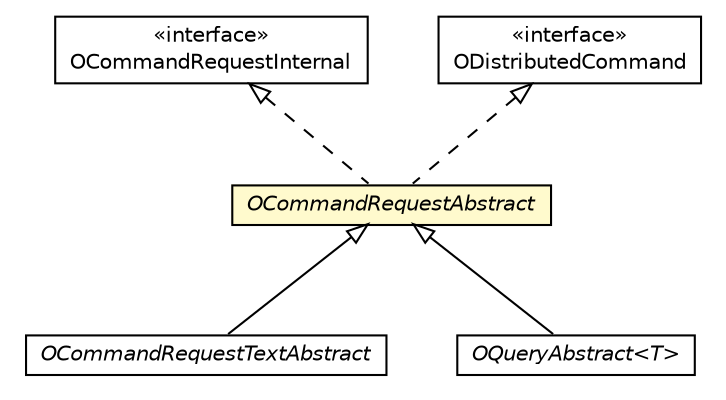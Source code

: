 #!/usr/local/bin/dot
#
# Class diagram 
# Generated by UMLGraph version R5_6-24-gf6e263 (http://www.umlgraph.org/)
#

digraph G {
	edge [fontname="Helvetica",fontsize=10,labelfontname="Helvetica",labelfontsize=10];
	node [fontname="Helvetica",fontsize=10,shape=plaintext];
	nodesep=0.25;
	ranksep=0.5;
	// com.orientechnologies.orient.core.command.OCommandRequestInternal
	c1132419 [label=<<table title="com.orientechnologies.orient.core.command.OCommandRequestInternal" border="0" cellborder="1" cellspacing="0" cellpadding="2" port="p" href="./OCommandRequestInternal.html">
		<tr><td><table border="0" cellspacing="0" cellpadding="1">
<tr><td align="center" balign="center"> &#171;interface&#187; </td></tr>
<tr><td align="center" balign="center"> OCommandRequestInternal </td></tr>
		</table></td></tr>
		</table>>, URL="./OCommandRequestInternal.html", fontname="Helvetica", fontcolor="black", fontsize=10.0];
	// com.orientechnologies.orient.core.command.OCommandRequestAbstract
	c1132420 [label=<<table title="com.orientechnologies.orient.core.command.OCommandRequestAbstract" border="0" cellborder="1" cellspacing="0" cellpadding="2" port="p" bgcolor="lemonChiffon" href="./OCommandRequestAbstract.html">
		<tr><td><table border="0" cellspacing="0" cellpadding="1">
<tr><td align="center" balign="center"><font face="Helvetica-Oblique"> OCommandRequestAbstract </font></td></tr>
		</table></td></tr>
		</table>>, URL="./OCommandRequestAbstract.html", fontname="Helvetica", fontcolor="black", fontsize=10.0];
	// com.orientechnologies.orient.core.command.ODistributedCommand
	c1132430 [label=<<table title="com.orientechnologies.orient.core.command.ODistributedCommand" border="0" cellborder="1" cellspacing="0" cellpadding="2" port="p" href="./ODistributedCommand.html">
		<tr><td><table border="0" cellspacing="0" cellpadding="1">
<tr><td align="center" balign="center"> &#171;interface&#187; </td></tr>
<tr><td align="center" balign="center"> ODistributedCommand </td></tr>
		</table></td></tr>
		</table>>, URL="./ODistributedCommand.html", fontname="Helvetica", fontcolor="black", fontsize=10.0];
	// com.orientechnologies.orient.core.command.OCommandRequestTextAbstract
	c1132433 [label=<<table title="com.orientechnologies.orient.core.command.OCommandRequestTextAbstract" border="0" cellborder="1" cellspacing="0" cellpadding="2" port="p" href="./OCommandRequestTextAbstract.html">
		<tr><td><table border="0" cellspacing="0" cellpadding="1">
<tr><td align="center" balign="center"><font face="Helvetica-Oblique"> OCommandRequestTextAbstract </font></td></tr>
		</table></td></tr>
		</table>>, URL="./OCommandRequestTextAbstract.html", fontname="Helvetica", fontcolor="black", fontsize=10.0];
	// com.orientechnologies.orient.core.query.OQueryAbstract<T>
	c1133364 [label=<<table title="com.orientechnologies.orient.core.query.OQueryAbstract" border="0" cellborder="1" cellspacing="0" cellpadding="2" port="p" href="../query/OQueryAbstract.html">
		<tr><td><table border="0" cellspacing="0" cellpadding="1">
<tr><td align="center" balign="center"><font face="Helvetica-Oblique"> OQueryAbstract&lt;T&gt; </font></td></tr>
		</table></td></tr>
		</table>>, URL="../query/OQueryAbstract.html", fontname="Helvetica", fontcolor="black", fontsize=10.0];
	//com.orientechnologies.orient.core.command.OCommandRequestAbstract implements com.orientechnologies.orient.core.command.OCommandRequestInternal
	c1132419:p -> c1132420:p [dir=back,arrowtail=empty,style=dashed];
	//com.orientechnologies.orient.core.command.OCommandRequestAbstract implements com.orientechnologies.orient.core.command.ODistributedCommand
	c1132430:p -> c1132420:p [dir=back,arrowtail=empty,style=dashed];
	//com.orientechnologies.orient.core.command.OCommandRequestTextAbstract extends com.orientechnologies.orient.core.command.OCommandRequestAbstract
	c1132420:p -> c1132433:p [dir=back,arrowtail=empty];
	//com.orientechnologies.orient.core.query.OQueryAbstract<T> extends com.orientechnologies.orient.core.command.OCommandRequestAbstract
	c1132420:p -> c1133364:p [dir=back,arrowtail=empty];
}

